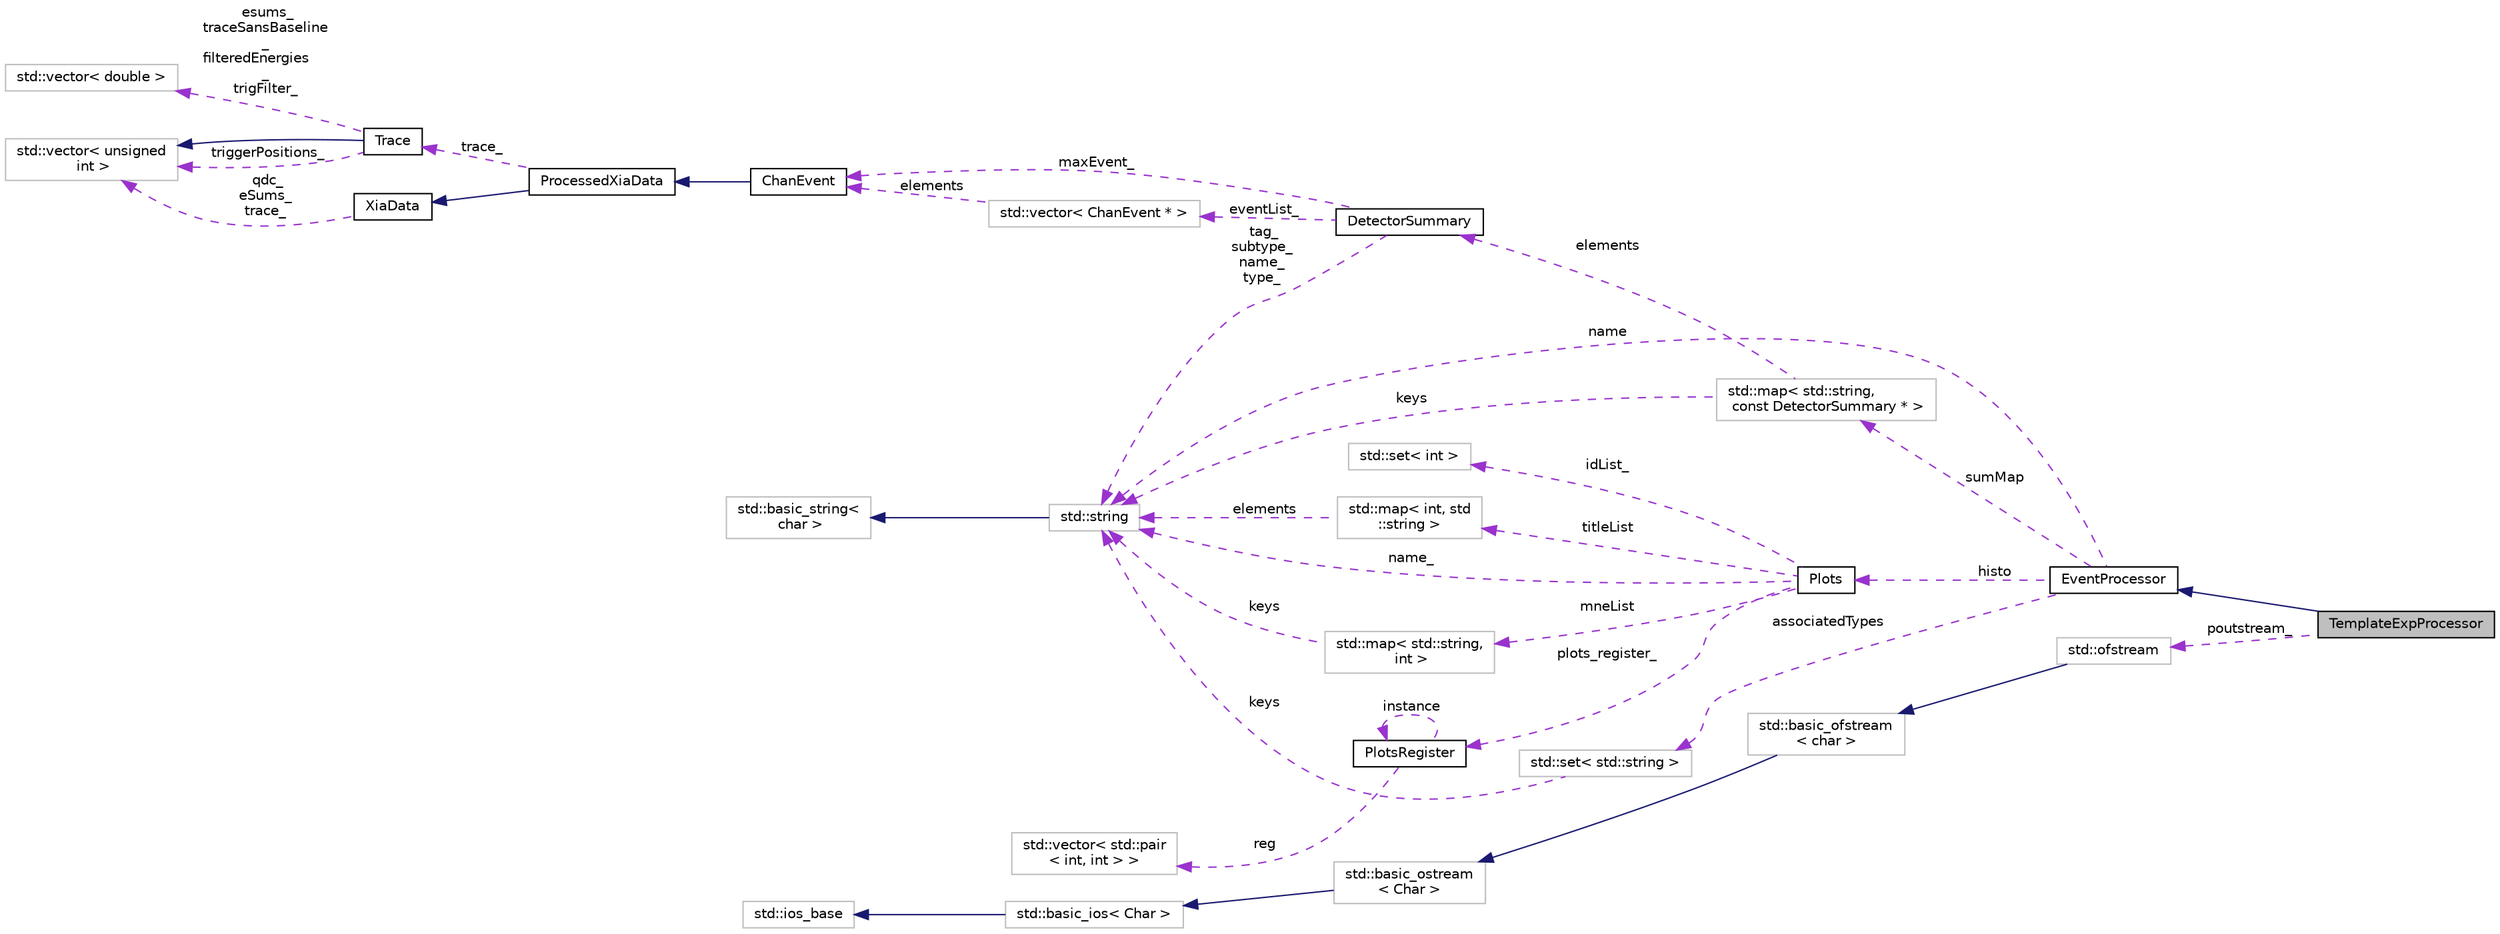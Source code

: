 digraph "TemplateExpProcessor"
{
  edge [fontname="Helvetica",fontsize="10",labelfontname="Helvetica",labelfontsize="10"];
  node [fontname="Helvetica",fontsize="10",shape=record];
  rankdir="LR";
  Node1 [label="TemplateExpProcessor",height=0.2,width=0.4,color="black", fillcolor="grey75", style="filled", fontcolor="black"];
  Node2 -> Node1 [dir="back",color="midnightblue",fontsize="10",style="solid",fontname="Helvetica"];
  Node2 [label="EventProcessor",height=0.2,width=0.4,color="black", fillcolor="white", style="filled",URL="$d6/d65/class_event_processor.html",tooltip="Class to handle event processing. "];
  Node3 -> Node2 [dir="back",color="darkorchid3",fontsize="10",style="dashed",label=" associatedTypes" ,fontname="Helvetica"];
  Node3 [label="std::set\< std::string \>",height=0.2,width=0.4,color="grey75", fillcolor="white", style="filled"];
  Node4 -> Node3 [dir="back",color="darkorchid3",fontsize="10",style="dashed",label=" keys" ,fontname="Helvetica"];
  Node4 [label="std::string",height=0.2,width=0.4,color="grey75", fillcolor="white", style="filled",tooltip="STL class. "];
  Node5 -> Node4 [dir="back",color="midnightblue",fontsize="10",style="solid",fontname="Helvetica"];
  Node5 [label="std::basic_string\<\l char \>",height=0.2,width=0.4,color="grey75", fillcolor="white", style="filled",tooltip="STL class. "];
  Node4 -> Node2 [dir="back",color="darkorchid3",fontsize="10",style="dashed",label=" name" ,fontname="Helvetica"];
  Node6 -> Node2 [dir="back",color="darkorchid3",fontsize="10",style="dashed",label=" sumMap" ,fontname="Helvetica"];
  Node6 [label="std::map\< std::string,\l const DetectorSummary * \>",height=0.2,width=0.4,color="grey75", fillcolor="white", style="filled"];
  Node7 -> Node6 [dir="back",color="darkorchid3",fontsize="10",style="dashed",label=" elements" ,fontname="Helvetica"];
  Node7 [label="DetectorSummary",height=0.2,width=0.4,color="black", fillcolor="white", style="filled",URL="$da/d8d/class_detector_summary.html"];
  Node8 -> Node7 [dir="back",color="darkorchid3",fontsize="10",style="dashed",label=" maxEvent_" ,fontname="Helvetica"];
  Node8 [label="ChanEvent",height=0.2,width=0.4,color="black", fillcolor="white", style="filled",URL="$d5/d91/class_chan_event.html",tooltip="A channel event. "];
  Node9 -> Node8 [dir="back",color="midnightblue",fontsize="10",style="solid",fontname="Helvetica"];
  Node9 [label="ProcessedXiaData",height=0.2,width=0.4,color="black", fillcolor="white", style="filled",URL="$df/d3c/class_processed_xia_data.html"];
  Node10 -> Node9 [dir="back",color="midnightblue",fontsize="10",style="solid",fontname="Helvetica"];
  Node10 [label="XiaData",height=0.2,width=0.4,color="black", fillcolor="white", style="filled",URL="$d2/ddd/class_xia_data.html",tooltip="A pixie16 channel event. "];
  Node11 -> Node10 [dir="back",color="darkorchid3",fontsize="10",style="dashed",label=" qdc_\neSums_\ntrace_" ,fontname="Helvetica"];
  Node11 [label="std::vector\< unsigned\l int \>",height=0.2,width=0.4,color="grey75", fillcolor="white", style="filled"];
  Node12 -> Node9 [dir="back",color="darkorchid3",fontsize="10",style="dashed",label=" trace_" ,fontname="Helvetica"];
  Node12 [label="Trace",height=0.2,width=0.4,color="black", fillcolor="white", style="filled",URL="$dd/db7/class_trace.html",tooltip="This defines a more extensible implementation of a digitized trace. The class is derived from a vecto..."];
  Node11 -> Node12 [dir="back",color="midnightblue",fontsize="10",style="solid",fontname="Helvetica"];
  Node11 -> Node12 [dir="back",color="darkorchid3",fontsize="10",style="dashed",label=" triggerPositions_" ,fontname="Helvetica"];
  Node13 -> Node12 [dir="back",color="darkorchid3",fontsize="10",style="dashed",label=" esums_\ntraceSansBaseline\l_\nfilteredEnergies\l_\ntrigFilter_" ,fontname="Helvetica"];
  Node13 [label="std::vector\< double \>",height=0.2,width=0.4,color="grey75", fillcolor="white", style="filled"];
  Node14 -> Node7 [dir="back",color="darkorchid3",fontsize="10",style="dashed",label=" eventList_" ,fontname="Helvetica"];
  Node14 [label="std::vector\< ChanEvent * \>",height=0.2,width=0.4,color="grey75", fillcolor="white", style="filled"];
  Node8 -> Node14 [dir="back",color="darkorchid3",fontsize="10",style="dashed",label=" elements" ,fontname="Helvetica"];
  Node4 -> Node7 [dir="back",color="darkorchid3",fontsize="10",style="dashed",label=" tag_\nsubtype_\nname_\ntype_" ,fontname="Helvetica"];
  Node4 -> Node6 [dir="back",color="darkorchid3",fontsize="10",style="dashed",label=" keys" ,fontname="Helvetica"];
  Node15 -> Node2 [dir="back",color="darkorchid3",fontsize="10",style="dashed",label=" histo" ,fontname="Helvetica"];
  Node15 [label="Plots",height=0.2,width=0.4,color="black", fillcolor="white", style="filled",URL="$d7/d8b/class_plots.html",tooltip="Holds pointers to all Histograms. "];
  Node16 -> Node15 [dir="back",color="darkorchid3",fontsize="10",style="dashed",label=" mneList" ,fontname="Helvetica"];
  Node16 [label="std::map\< std::string,\l int \>",height=0.2,width=0.4,color="grey75", fillcolor="white", style="filled"];
  Node4 -> Node16 [dir="back",color="darkorchid3",fontsize="10",style="dashed",label=" keys" ,fontname="Helvetica"];
  Node17 -> Node15 [dir="back",color="darkorchid3",fontsize="10",style="dashed",label=" plots_register_" ,fontname="Helvetica"];
  Node17 [label="PlotsRegister",height=0.2,width=0.4,color="black", fillcolor="white", style="filled",URL="$d7/d6e/class_plots_register.html",tooltip="Holds ranges and offsets of all plots. Singleton class. "];
  Node17 -> Node17 [dir="back",color="darkorchid3",fontsize="10",style="dashed",label=" instance" ,fontname="Helvetica"];
  Node18 -> Node17 [dir="back",color="darkorchid3",fontsize="10",style="dashed",label=" reg" ,fontname="Helvetica"];
  Node18 [label="std::vector\< std::pair\l\< int, int \> \>",height=0.2,width=0.4,color="grey75", fillcolor="white", style="filled"];
  Node19 -> Node15 [dir="back",color="darkorchid3",fontsize="10",style="dashed",label=" idList_" ,fontname="Helvetica"];
  Node19 [label="std::set\< int \>",height=0.2,width=0.4,color="grey75", fillcolor="white", style="filled"];
  Node4 -> Node15 [dir="back",color="darkorchid3",fontsize="10",style="dashed",label=" name_" ,fontname="Helvetica"];
  Node20 -> Node15 [dir="back",color="darkorchid3",fontsize="10",style="dashed",label=" titleList" ,fontname="Helvetica"];
  Node20 [label="std::map\< int, std\l::string \>",height=0.2,width=0.4,color="grey75", fillcolor="white", style="filled"];
  Node4 -> Node20 [dir="back",color="darkorchid3",fontsize="10",style="dashed",label=" elements" ,fontname="Helvetica"];
  Node21 -> Node1 [dir="back",color="darkorchid3",fontsize="10",style="dashed",label=" poutstream_" ,fontname="Helvetica"];
  Node21 [label="std::ofstream",height=0.2,width=0.4,color="grey75", fillcolor="white", style="filled",tooltip="STL class. "];
  Node22 -> Node21 [dir="back",color="midnightblue",fontsize="10",style="solid",fontname="Helvetica"];
  Node22 [label="std::basic_ofstream\l\< char \>",height=0.2,width=0.4,color="grey75", fillcolor="white", style="filled",tooltip="STL class. "];
  Node23 -> Node22 [dir="back",color="midnightblue",fontsize="10",style="solid",fontname="Helvetica"];
  Node23 [label="std::basic_ostream\l\< Char \>",height=0.2,width=0.4,color="grey75", fillcolor="white", style="filled",tooltip="STL class. "];
  Node24 -> Node23 [dir="back",color="midnightblue",fontsize="10",style="solid",fontname="Helvetica"];
  Node24 [label="std::basic_ios\< Char \>",height=0.2,width=0.4,color="grey75", fillcolor="white", style="filled",tooltip="STL class. "];
  Node25 -> Node24 [dir="back",color="midnightblue",fontsize="10",style="solid",fontname="Helvetica"];
  Node25 [label="std::ios_base",height=0.2,width=0.4,color="grey75", fillcolor="white", style="filled",tooltip="STL class. "];
}
